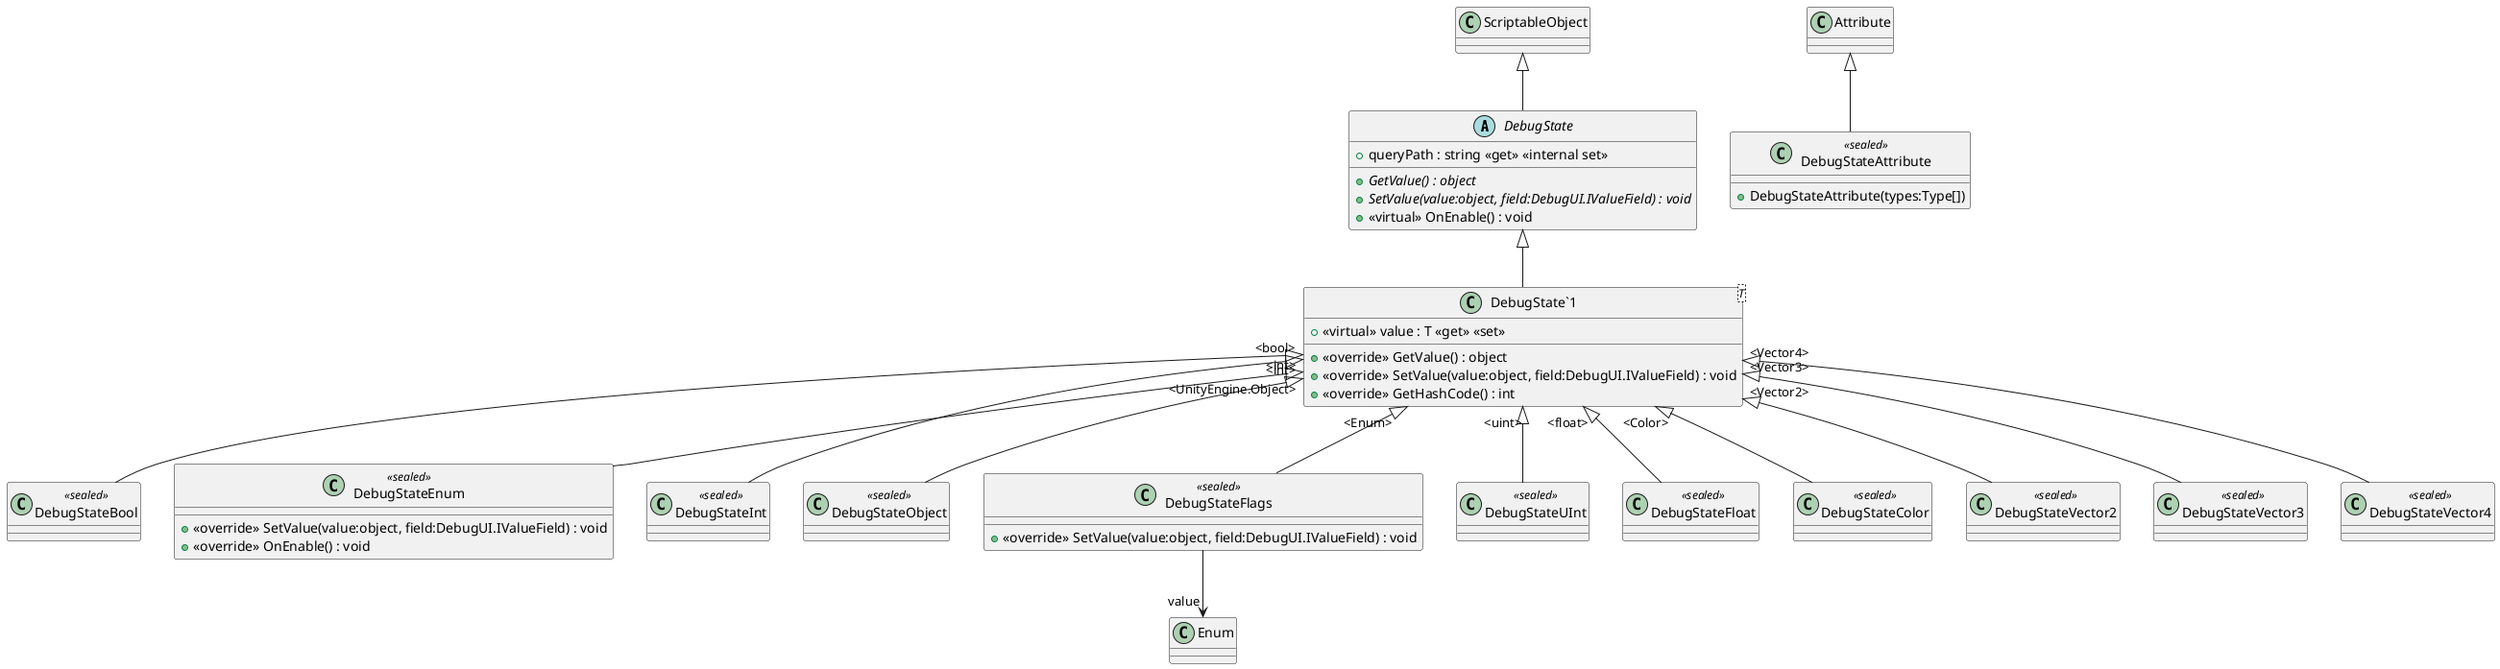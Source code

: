 @startuml
abstract class DebugState {
    + queryPath : string <<get>> <<internal set>>
    + {abstract} GetValue() : object
    + {abstract} SetValue(value:object, field:DebugUI.IValueField) : void
    + <<virtual>> OnEnable() : void
}
class "DebugState`1"<T> {
    + <<virtual>> value : T <<get>> <<set>>
    + <<override>> GetValue() : object
    + <<override>> SetValue(value:object, field:DebugUI.IValueField) : void
    + <<override>> GetHashCode() : int
}
class DebugStateAttribute <<sealed>> {
    + DebugStateAttribute(types:Type[])
}
class DebugStateBool <<sealed>> {
}
class DebugStateEnum <<sealed>> {
    + <<override>> SetValue(value:object, field:DebugUI.IValueField) : void
    + <<override>> OnEnable() : void
}
class DebugStateInt <<sealed>> {
}
class DebugStateObject <<sealed>> {
}
class DebugStateFlags <<sealed>> {
    + <<override>> SetValue(value:object, field:DebugUI.IValueField) : void
}
class DebugStateUInt <<sealed>> {
}
class DebugStateFloat <<sealed>> {
}
class DebugStateColor <<sealed>> {
}
class DebugStateVector2 <<sealed>> {
}
class DebugStateVector3 <<sealed>> {
}
class DebugStateVector4 <<sealed>> {
}
ScriptableObject <|-- DebugState
DebugState <|-- "DebugState`1"
Attribute <|-- DebugStateAttribute
"DebugState`1" "<bool>" <|-- DebugStateBool
"DebugState`1" "<int>" <|-- DebugStateEnum
"DebugState`1" "<int>" <|-- DebugStateInt
"DebugState`1" "<UnityEngine.Object>" <|-- DebugStateObject
"DebugState`1" "<Enum>" <|-- DebugStateFlags
DebugStateFlags --> "value" Enum
"DebugState`1" "<uint>" <|-- DebugStateUInt
"DebugState`1" "<float>" <|-- DebugStateFloat
"DebugState`1" "<Color>" <|-- DebugStateColor
"DebugState`1" "<Vector2>" <|-- DebugStateVector2
"DebugState`1" "<Vector3>" <|-- DebugStateVector3
"DebugState`1" "<Vector4>" <|-- DebugStateVector4
@enduml

